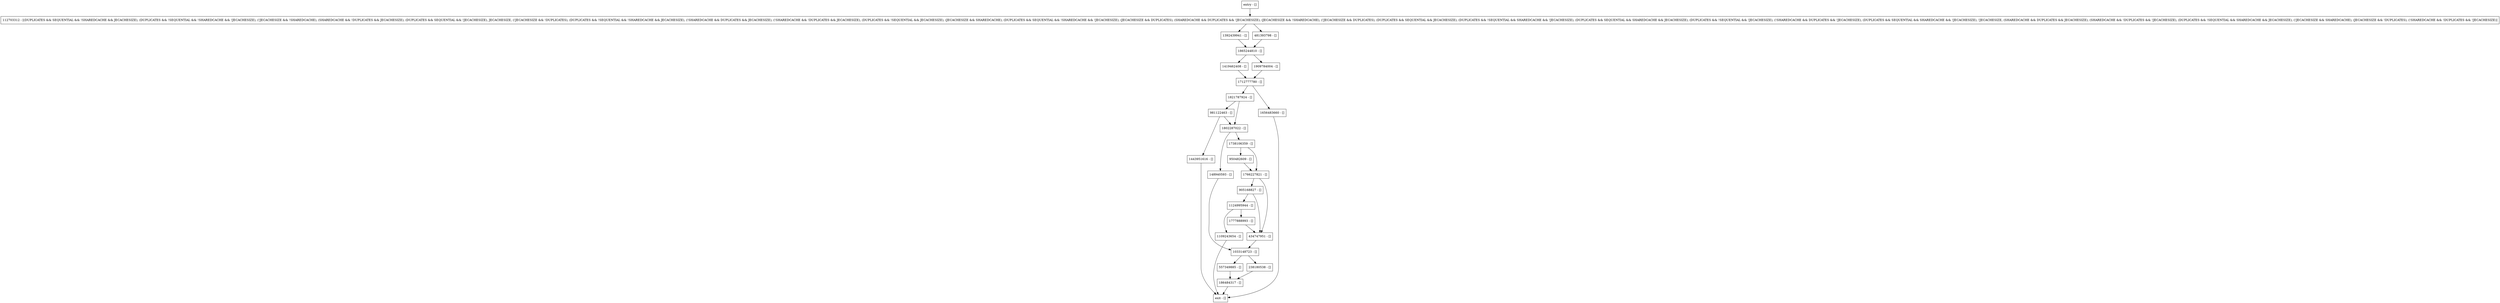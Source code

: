 digraph createBINLogEntry {
node [shape=record];
1124995944 [label="1124995944 - []"];
148940593 [label="148940593 - []"];
1109243654 [label="1109243654 - []"];
1419462408 [label="1419462408 - []"];
950482609 [label="950482609 - []"];
186484317 [label="186484317 - []"];
1033148723 [label="1033148723 - []"];
981122463 [label="981122463 - []"];
1909784004 [label="1909784004 - []"];
1738106359 [label="1738106359 - []"];
1443951616 [label="1443951616 - []"];
1392439941 [label="1392439941 - []"];
434747951 [label="434747951 - []"];
481393798 [label="481393798 - []"];
557349885 [label="557349885 - []"];
112703312 [label="112703312 - [(DUPLICATES && SEQUENTIAL && !SHAREDCACHE && JECACHESIZE), (DUPLICATES && !SEQUENTIAL && !SHAREDCACHE && !JECACHESIZE), (!JECACHESIZE && !SHAREDCACHE), (SHAREDCACHE && !DUPLICATES && JECACHESIZE), (DUPLICATES && SEQUENTIAL && !JECACHESIZE), JECACHESIZE, (!JECACHESIZE && !DUPLICATES), (DUPLICATES && !SEQUENTIAL && !SHAREDCACHE && JECACHESIZE), (!SHAREDCACHE && DUPLICATES && JECACHESIZE), (!SHAREDCACHE && !DUPLICATES && JECACHESIZE), (DUPLICATES && !SEQUENTIAL && JECACHESIZE), (JECACHESIZE && SHAREDCACHE), (DUPLICATES && SEQUENTIAL && !SHAREDCACHE && !JECACHESIZE), (JECACHESIZE && DUPLICATES), (SHAREDCACHE && DUPLICATES && !JECACHESIZE), (JECACHESIZE && !SHAREDCACHE), (!JECACHESIZE && DUPLICATES), (DUPLICATES && SEQUENTIAL && JECACHESIZE), (DUPLICATES && !SEQUENTIAL && SHAREDCACHE && !JECACHESIZE), (DUPLICATES && SEQUENTIAL && SHAREDCACHE && JECACHESIZE), (DUPLICATES && !SEQUENTIAL && !JECACHESIZE), (!SHAREDCACHE && DUPLICATES && !JECACHESIZE), (DUPLICATES && SEQUENTIAL && SHAREDCACHE && !JECACHESIZE), !JECACHESIZE, (SHAREDCACHE && DUPLICATES && JECACHESIZE), (SHAREDCACHE && !DUPLICATES && !JECACHESIZE), (DUPLICATES && !SEQUENTIAL && SHAREDCACHE && JECACHESIZE), (!JECACHESIZE && SHAREDCACHE), (JECACHESIZE && !DUPLICATES), (!SHAREDCACHE && !DUPLICATES && !JECACHESIZE)]"];
1712777780 [label="1712777780 - []"];
1802287022 [label="1802287022 - []"];
entry [label="entry - []"];
exit [label="exit - []"];
1656483660 [label="1656483660 - []"];
1865244810 [label="1865244810 - []"];
1821787924 [label="1821787924 - []"];
238180538 [label="238180538 - []"];
905168827 [label="905168827 - []"];
1766227821 [label="1766227821 - []"];
1777888993 [label="1777888993 - []"];
entry;
exit;
1124995944 -> 1109243654;
1124995944 -> 1777888993;
148940593 -> 1033148723;
1109243654 -> exit;
1419462408 -> 1712777780;
950482609 -> 1766227821;
186484317 -> exit;
1033148723 -> 238180538;
1033148723 -> 557349885;
981122463 -> 1802287022;
981122463 -> 1443951616;
1909784004 -> 1712777780;
1738106359 -> 1766227821;
1738106359 -> 950482609;
1443951616 -> exit;
1392439941 -> 1865244810;
434747951 -> 1033148723;
481393798 -> 1865244810;
557349885 -> 186484317;
112703312 -> 1392439941;
112703312 -> 481393798;
1712777780 -> 1656483660;
1712777780 -> 1821787924;
1802287022 -> 148940593;
1802287022 -> 1738106359;
entry -> 112703312;
1656483660 -> exit;
1865244810 -> 1419462408;
1865244810 -> 1909784004;
1821787924 -> 1802287022;
1821787924 -> 981122463;
238180538 -> 186484317;
905168827 -> 1124995944;
905168827 -> 434747951;
1766227821 -> 434747951;
1766227821 -> 905168827;
1777888993 -> 434747951;
}
